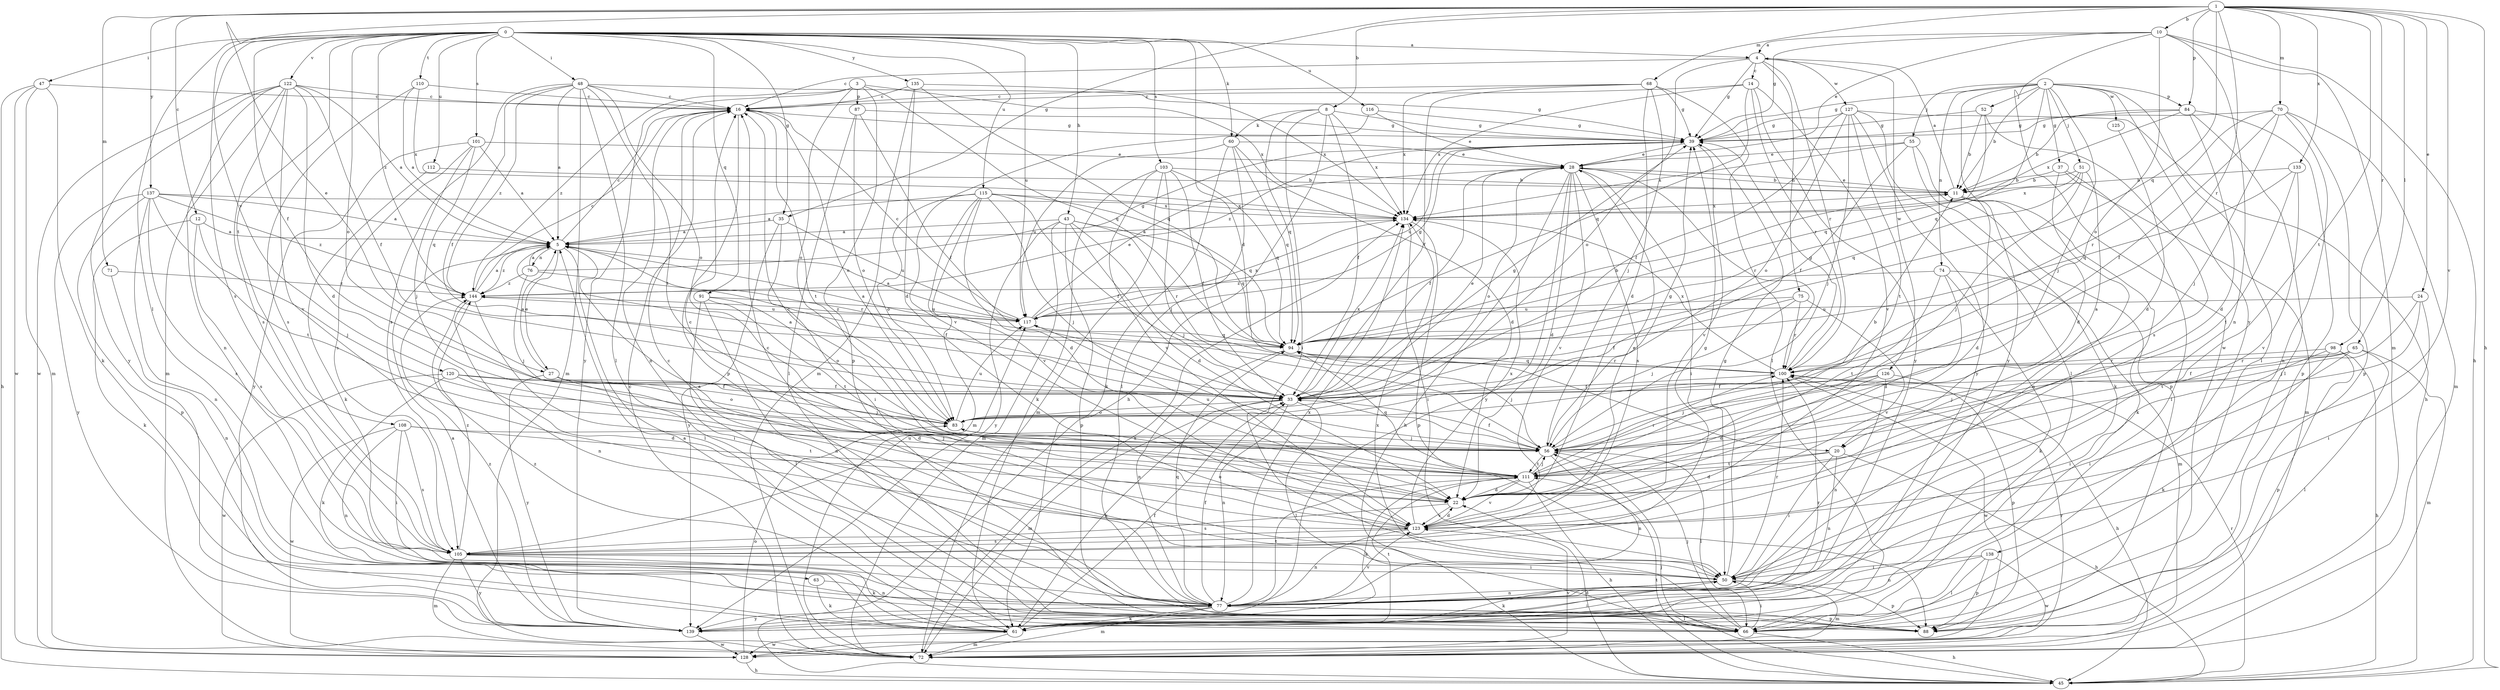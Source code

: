 strict digraph  {
0;
1;
2;
3;
4;
5;
8;
10;
11;
12;
14;
16;
20;
22;
24;
27;
28;
33;
35;
37;
39;
43;
45;
47;
48;
50;
51;
52;
55;
56;
60;
61;
63;
65;
66;
68;
70;
71;
72;
74;
75;
76;
77;
83;
84;
87;
88;
91;
94;
98;
100;
101;
103;
105;
108;
110;
111;
112;
115;
116;
117;
120;
122;
123;
125;
126;
127;
128;
133;
134;
135;
137;
138;
139;
144;
0 -> 4  [label=a];
0 -> 20  [label=d];
0 -> 33  [label=f];
0 -> 35  [label=g];
0 -> 43  [label=h];
0 -> 47  [label=i];
0 -> 48  [label=i];
0 -> 60  [label=k];
0 -> 63  [label=l];
0 -> 83  [label=o];
0 -> 91  [label=q];
0 -> 101  [label=s];
0 -> 103  [label=s];
0 -> 105  [label=s];
0 -> 108  [label=t];
0 -> 110  [label=t];
0 -> 112  [label=u];
0 -> 115  [label=u];
0 -> 116  [label=u];
0 -> 117  [label=u];
0 -> 120  [label=v];
0 -> 122  [label=v];
0 -> 135  [label=y];
0 -> 144  [label=z];
1 -> 8  [label=b];
1 -> 10  [label=b];
1 -> 12  [label=c];
1 -> 24  [label=e];
1 -> 27  [label=e];
1 -> 35  [label=g];
1 -> 45  [label=h];
1 -> 65  [label=l];
1 -> 68  [label=m];
1 -> 70  [label=m];
1 -> 71  [label=m];
1 -> 84  [label=p];
1 -> 94  [label=q];
1 -> 98  [label=r];
1 -> 100  [label=r];
1 -> 111  [label=t];
1 -> 123  [label=v];
1 -> 133  [label=x];
1 -> 137  [label=y];
2 -> 11  [label=b];
2 -> 37  [label=g];
2 -> 39  [label=g];
2 -> 51  [label=j];
2 -> 52  [label=j];
2 -> 55  [label=j];
2 -> 56  [label=j];
2 -> 66  [label=l];
2 -> 74  [label=n];
2 -> 84  [label=p];
2 -> 94  [label=q];
2 -> 125  [label=w];
2 -> 138  [label=y];
2 -> 139  [label=y];
3 -> 83  [label=o];
3 -> 87  [label=p];
3 -> 88  [label=p];
3 -> 94  [label=q];
3 -> 134  [label=x];
3 -> 139  [label=y];
3 -> 144  [label=z];
4 -> 14  [label=c];
4 -> 16  [label=c];
4 -> 39  [label=g];
4 -> 75  [label=n];
4 -> 83  [label=o];
4 -> 100  [label=r];
4 -> 126  [label=w];
4 -> 127  [label=w];
5 -> 16  [label=c];
5 -> 27  [label=e];
5 -> 66  [label=l];
5 -> 76  [label=n];
5 -> 100  [label=r];
5 -> 144  [label=z];
8 -> 33  [label=f];
8 -> 39  [label=g];
8 -> 45  [label=h];
8 -> 50  [label=i];
8 -> 60  [label=k];
8 -> 94  [label=q];
8 -> 134  [label=x];
10 -> 4  [label=a];
10 -> 28  [label=e];
10 -> 39  [label=g];
10 -> 45  [label=h];
10 -> 72  [label=m];
10 -> 77  [label=n];
10 -> 83  [label=o];
10 -> 128  [label=w];
11 -> 4  [label=a];
11 -> 20  [label=d];
11 -> 22  [label=d];
11 -> 28  [label=e];
11 -> 61  [label=k];
11 -> 134  [label=x];
12 -> 5  [label=a];
12 -> 56  [label=j];
12 -> 61  [label=k];
12 -> 105  [label=s];
14 -> 16  [label=c];
14 -> 94  [label=q];
14 -> 100  [label=r];
14 -> 123  [label=v];
14 -> 134  [label=x];
14 -> 139  [label=y];
16 -> 39  [label=g];
16 -> 77  [label=n];
16 -> 83  [label=o];
16 -> 88  [label=p];
16 -> 111  [label=t];
20 -> 22  [label=d];
20 -> 45  [label=h];
20 -> 50  [label=i];
20 -> 77  [label=n];
20 -> 111  [label=t];
22 -> 16  [label=c];
22 -> 105  [label=s];
22 -> 123  [label=v];
24 -> 50  [label=i];
24 -> 56  [label=j];
24 -> 111  [label=t];
24 -> 117  [label=u];
27 -> 5  [label=a];
27 -> 22  [label=d];
27 -> 33  [label=f];
27 -> 56  [label=j];
27 -> 139  [label=y];
28 -> 11  [label=b];
28 -> 22  [label=d];
28 -> 33  [label=f];
28 -> 45  [label=h];
28 -> 50  [label=i];
28 -> 83  [label=o];
28 -> 100  [label=r];
28 -> 105  [label=s];
28 -> 123  [label=v];
28 -> 139  [label=y];
33 -> 5  [label=a];
33 -> 28  [label=e];
33 -> 39  [label=g];
33 -> 61  [label=k];
33 -> 66  [label=l];
33 -> 72  [label=m];
33 -> 77  [label=n];
33 -> 83  [label=o];
33 -> 134  [label=x];
35 -> 5  [label=a];
35 -> 50  [label=i];
35 -> 117  [label=u];
35 -> 139  [label=y];
37 -> 11  [label=b];
37 -> 66  [label=l];
37 -> 72  [label=m];
37 -> 77  [label=n];
39 -> 28  [label=e];
39 -> 117  [label=u];
39 -> 123  [label=v];
39 -> 144  [label=z];
43 -> 5  [label=a];
43 -> 22  [label=d];
43 -> 56  [label=j];
43 -> 72  [label=m];
43 -> 88  [label=p];
43 -> 94  [label=q];
43 -> 100  [label=r];
43 -> 139  [label=y];
45 -> 22  [label=d];
45 -> 56  [label=j];
45 -> 100  [label=r];
45 -> 111  [label=t];
47 -> 16  [label=c];
47 -> 45  [label=h];
47 -> 61  [label=k];
47 -> 72  [label=m];
47 -> 128  [label=w];
48 -> 5  [label=a];
48 -> 16  [label=c];
48 -> 33  [label=f];
48 -> 39  [label=g];
48 -> 66  [label=l];
48 -> 72  [label=m];
48 -> 83  [label=o];
48 -> 105  [label=s];
48 -> 111  [label=t];
48 -> 144  [label=z];
50 -> 16  [label=c];
50 -> 39  [label=g];
50 -> 61  [label=k];
50 -> 72  [label=m];
50 -> 77  [label=n];
50 -> 88  [label=p];
50 -> 100  [label=r];
51 -> 11  [label=b];
51 -> 56  [label=j];
51 -> 94  [label=q];
51 -> 134  [label=x];
51 -> 20  [label=a];
52 -> 11  [label=b];
52 -> 39  [label=g];
52 -> 94  [label=q];
52 -> 105  [label=s];
55 -> 28  [label=e];
55 -> 33  [label=f];
55 -> 61  [label=k];
55 -> 88  [label=p];
55 -> 134  [label=x];
56 -> 11  [label=b];
56 -> 33  [label=f];
56 -> 39  [label=g];
56 -> 66  [label=l];
56 -> 77  [label=n];
56 -> 111  [label=t];
60 -> 22  [label=d];
60 -> 28  [label=e];
60 -> 61  [label=k];
60 -> 66  [label=l];
60 -> 94  [label=q];
60 -> 117  [label=u];
61 -> 33  [label=f];
61 -> 50  [label=i];
61 -> 72  [label=m];
61 -> 111  [label=t];
61 -> 128  [label=w];
61 -> 144  [label=z];
63 -> 61  [label=k];
63 -> 77  [label=n];
65 -> 33  [label=f];
65 -> 50  [label=i];
65 -> 56  [label=j];
65 -> 66  [label=l];
65 -> 72  [label=m];
65 -> 100  [label=r];
66 -> 5  [label=a];
66 -> 45  [label=h];
66 -> 50  [label=i];
66 -> 56  [label=j];
66 -> 134  [label=x];
68 -> 16  [label=c];
68 -> 22  [label=d];
68 -> 33  [label=f];
68 -> 39  [label=g];
68 -> 56  [label=j];
68 -> 66  [label=l];
68 -> 134  [label=x];
70 -> 33  [label=f];
70 -> 39  [label=g];
70 -> 56  [label=j];
70 -> 72  [label=m];
70 -> 77  [label=n];
70 -> 88  [label=p];
70 -> 100  [label=r];
71 -> 77  [label=n];
71 -> 144  [label=z];
72 -> 16  [label=c];
72 -> 100  [label=r];
72 -> 123  [label=v];
72 -> 134  [label=x];
74 -> 22  [label=d];
74 -> 61  [label=k];
74 -> 72  [label=m];
74 -> 111  [label=t];
74 -> 144  [label=z];
75 -> 33  [label=f];
75 -> 56  [label=j];
75 -> 100  [label=r];
75 -> 117  [label=u];
75 -> 123  [label=v];
76 -> 5  [label=a];
76 -> 33  [label=f];
76 -> 39  [label=g];
76 -> 56  [label=j];
76 -> 144  [label=z];
77 -> 16  [label=c];
77 -> 33  [label=f];
77 -> 61  [label=k];
77 -> 66  [label=l];
77 -> 72  [label=m];
77 -> 88  [label=p];
77 -> 94  [label=q];
77 -> 111  [label=t];
77 -> 123  [label=v];
77 -> 134  [label=x];
77 -> 139  [label=y];
83 -> 56  [label=j];
83 -> 117  [label=u];
84 -> 11  [label=b];
84 -> 22  [label=d];
84 -> 39  [label=g];
84 -> 66  [label=l];
84 -> 88  [label=p];
84 -> 134  [label=x];
87 -> 33  [label=f];
87 -> 39  [label=g];
87 -> 66  [label=l];
87 -> 83  [label=o];
91 -> 66  [label=l];
91 -> 77  [label=n];
91 -> 83  [label=o];
91 -> 111  [label=t];
91 -> 117  [label=u];
94 -> 5  [label=a];
94 -> 11  [label=b];
94 -> 56  [label=j];
94 -> 77  [label=n];
94 -> 100  [label=r];
98 -> 45  [label=h];
98 -> 50  [label=i];
98 -> 61  [label=k];
98 -> 88  [label=p];
98 -> 100  [label=r];
100 -> 33  [label=f];
100 -> 39  [label=g];
100 -> 45  [label=h];
100 -> 94  [label=q];
100 -> 128  [label=w];
100 -> 134  [label=x];
101 -> 5  [label=a];
101 -> 28  [label=e];
101 -> 56  [label=j];
101 -> 94  [label=q];
101 -> 105  [label=s];
101 -> 139  [label=y];
103 -> 11  [label=b];
103 -> 33  [label=f];
103 -> 56  [label=j];
103 -> 61  [label=k];
103 -> 72  [label=m];
103 -> 94  [label=q];
103 -> 123  [label=v];
105 -> 39  [label=g];
105 -> 50  [label=i];
105 -> 61  [label=k];
105 -> 72  [label=m];
105 -> 117  [label=u];
105 -> 139  [label=y];
105 -> 144  [label=z];
108 -> 50  [label=i];
108 -> 56  [label=j];
108 -> 77  [label=n];
108 -> 105  [label=s];
108 -> 111  [label=t];
108 -> 128  [label=w];
110 -> 5  [label=a];
110 -> 16  [label=c];
110 -> 105  [label=s];
110 -> 134  [label=x];
111 -> 22  [label=d];
111 -> 45  [label=h];
111 -> 56  [label=j];
111 -> 61  [label=k];
111 -> 94  [label=q];
111 -> 100  [label=r];
111 -> 117  [label=u];
111 -> 123  [label=v];
112 -> 11  [label=b];
112 -> 61  [label=k];
115 -> 5  [label=a];
115 -> 22  [label=d];
115 -> 33  [label=f];
115 -> 56  [label=j];
115 -> 72  [label=m];
115 -> 83  [label=o];
115 -> 94  [label=q];
115 -> 123  [label=v];
115 -> 134  [label=x];
116 -> 28  [label=e];
116 -> 39  [label=g];
116 -> 123  [label=v];
117 -> 5  [label=a];
117 -> 16  [label=c];
117 -> 28  [label=e];
117 -> 39  [label=g];
117 -> 94  [label=q];
117 -> 134  [label=x];
117 -> 144  [label=z];
120 -> 22  [label=d];
120 -> 33  [label=f];
120 -> 61  [label=k];
120 -> 83  [label=o];
120 -> 128  [label=w];
122 -> 5  [label=a];
122 -> 16  [label=c];
122 -> 22  [label=d];
122 -> 33  [label=f];
122 -> 72  [label=m];
122 -> 77  [label=n];
122 -> 105  [label=s];
122 -> 123  [label=v];
122 -> 128  [label=w];
122 -> 139  [label=y];
123 -> 5  [label=a];
123 -> 16  [label=c];
123 -> 22  [label=d];
123 -> 28  [label=e];
123 -> 77  [label=n];
123 -> 83  [label=o];
123 -> 105  [label=s];
123 -> 134  [label=x];
125 -> 22  [label=d];
126 -> 22  [label=d];
126 -> 33  [label=f];
126 -> 56  [label=j];
126 -> 77  [label=n];
126 -> 88  [label=p];
127 -> 33  [label=f];
127 -> 39  [label=g];
127 -> 45  [label=h];
127 -> 56  [label=j];
127 -> 66  [label=l];
127 -> 83  [label=o];
127 -> 111  [label=t];
127 -> 139  [label=y];
128 -> 45  [label=h];
128 -> 83  [label=o];
133 -> 11  [label=b];
133 -> 94  [label=q];
133 -> 111  [label=t];
133 -> 123  [label=v];
134 -> 5  [label=a];
134 -> 50  [label=i];
134 -> 88  [label=p];
135 -> 16  [label=c];
135 -> 22  [label=d];
135 -> 72  [label=m];
135 -> 94  [label=q];
135 -> 134  [label=x];
137 -> 5  [label=a];
137 -> 77  [label=n];
137 -> 88  [label=p];
137 -> 105  [label=s];
137 -> 111  [label=t];
137 -> 134  [label=x];
137 -> 139  [label=y];
137 -> 144  [label=z];
138 -> 50  [label=i];
138 -> 66  [label=l];
138 -> 77  [label=n];
138 -> 88  [label=p];
138 -> 128  [label=w];
139 -> 5  [label=a];
139 -> 100  [label=r];
139 -> 128  [label=w];
139 -> 144  [label=z];
144 -> 5  [label=a];
144 -> 16  [label=c];
144 -> 50  [label=i];
144 -> 77  [label=n];
144 -> 117  [label=u];
}
